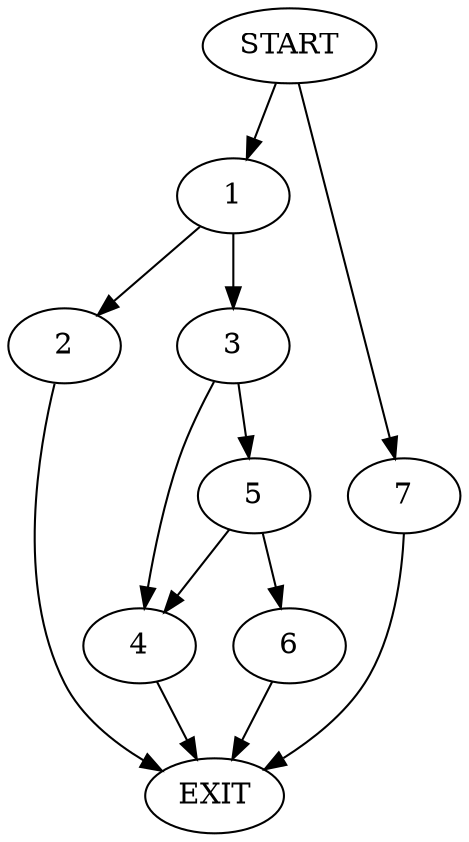 digraph {
0 [label="START"]
8 [label="EXIT"]
0 -> 1
1 -> 2
1 -> 3
3 -> 4
3 -> 5
2 -> 8
5 -> 4
5 -> 6
4 -> 8
6 -> 8
0 -> 7
7 -> 8
}
